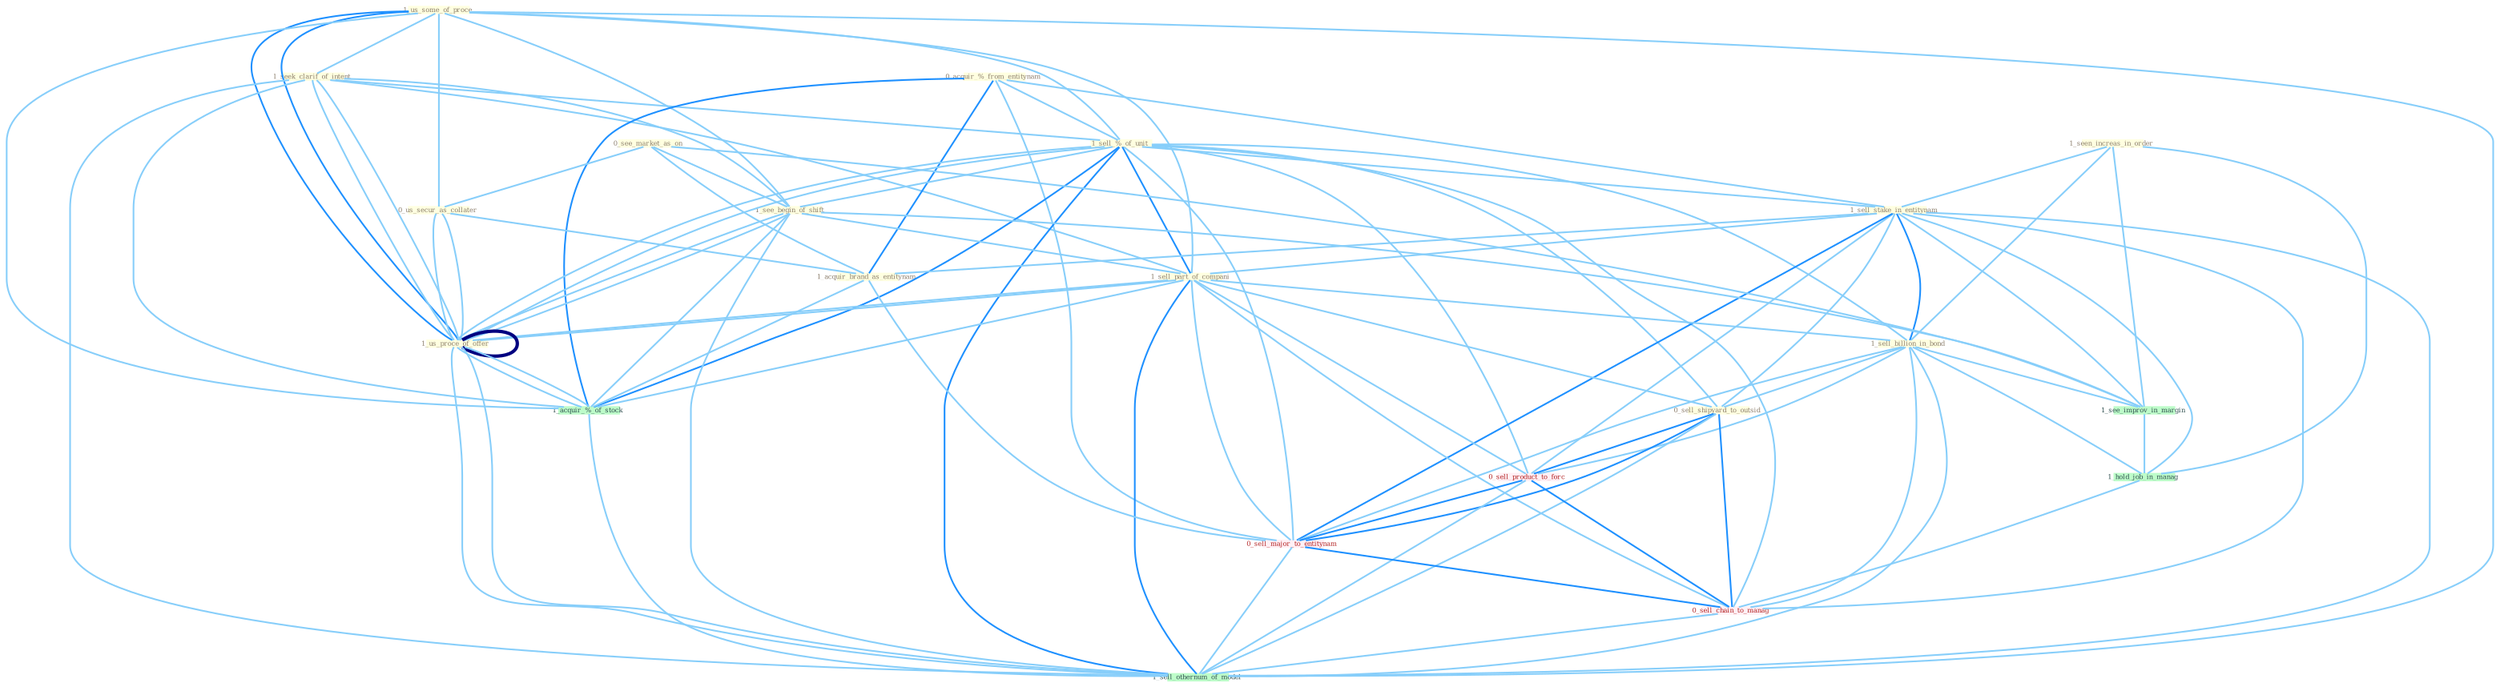 Graph G{ 
    node
    [shape=polygon,style=filled,width=.5,height=.06,color="#BDFCC9",fixedsize=true,fontsize=4,
    fontcolor="#2f4f4f"];
    {node
    [color="#ffffe0", fontcolor="#8b7d6b"] "1_us_some_of_proce " "1_seek_clarif_of_intent " "1_seen_increas_in_order " "0_acquir_%_from_entitynam " "1_sell_%_of_unit " "1_sell_stake_in_entitynam " "0_see_market_as_on " "1_see_begin_of_shift " "0_us_secur_as_collater " "1_sell_part_of_compani " "1_sell_billion_in_bond " "1_us_proce_of_offer " "1_us_proce_of_offer " "0_sell_shipyard_to_outsid " "1_acquir_brand_as_entitynam "}
{node [color="#fff0f5", fontcolor="#b22222"] "0_sell_product_to_forc " "0_sell_major_to_entitynam " "0_sell_chain_to_manag "}
edge [color="#B0E2FF"];

	"1_us_some_of_proce " -- "1_seek_clarif_of_intent " [w="1", color="#87cefa" ];
	"1_us_some_of_proce " -- "1_sell_%_of_unit " [w="1", color="#87cefa" ];
	"1_us_some_of_proce " -- "1_see_begin_of_shift " [w="1", color="#87cefa" ];
	"1_us_some_of_proce " -- "0_us_secur_as_collater " [w="1", color="#87cefa" ];
	"1_us_some_of_proce " -- "1_sell_part_of_compani " [w="1", color="#87cefa" ];
	"1_us_some_of_proce " -- "1_us_proce_of_offer " [w="2", color="#1e90ff" , len=0.8];
	"1_us_some_of_proce " -- "1_us_proce_of_offer " [w="2", color="#1e90ff" , len=0.8];
	"1_us_some_of_proce " -- "1_acquir_%_of_stock " [w="1", color="#87cefa" ];
	"1_us_some_of_proce " -- "1_sell_othernum_of_model " [w="1", color="#87cefa" ];
	"1_seek_clarif_of_intent " -- "1_sell_%_of_unit " [w="1", color="#87cefa" ];
	"1_seek_clarif_of_intent " -- "1_see_begin_of_shift " [w="1", color="#87cefa" ];
	"1_seek_clarif_of_intent " -- "1_sell_part_of_compani " [w="1", color="#87cefa" ];
	"1_seek_clarif_of_intent " -- "1_us_proce_of_offer " [w="1", color="#87cefa" ];
	"1_seek_clarif_of_intent " -- "1_us_proce_of_offer " [w="1", color="#87cefa" ];
	"1_seek_clarif_of_intent " -- "1_acquir_%_of_stock " [w="1", color="#87cefa" ];
	"1_seek_clarif_of_intent " -- "1_sell_othernum_of_model " [w="1", color="#87cefa" ];
	"1_seen_increas_in_order " -- "1_sell_stake_in_entitynam " [w="1", color="#87cefa" ];
	"1_seen_increas_in_order " -- "1_sell_billion_in_bond " [w="1", color="#87cefa" ];
	"1_seen_increas_in_order " -- "1_see_improv_in_margin " [w="1", color="#87cefa" ];
	"1_seen_increas_in_order " -- "1_hold_job_in_manag " [w="1", color="#87cefa" ];
	"0_acquir_%_from_entitynam " -- "1_sell_%_of_unit " [w="1", color="#87cefa" ];
	"0_acquir_%_from_entitynam " -- "1_sell_stake_in_entitynam " [w="1", color="#87cefa" ];
	"0_acquir_%_from_entitynam " -- "1_acquir_brand_as_entitynam " [w="2", color="#1e90ff" , len=0.8];
	"0_acquir_%_from_entitynam " -- "1_acquir_%_of_stock " [w="2", color="#1e90ff" , len=0.8];
	"0_acquir_%_from_entitynam " -- "0_sell_major_to_entitynam " [w="1", color="#87cefa" ];
	"1_sell_%_of_unit " -- "1_sell_stake_in_entitynam " [w="1", color="#87cefa" ];
	"1_sell_%_of_unit " -- "1_see_begin_of_shift " [w="1", color="#87cefa" ];
	"1_sell_%_of_unit " -- "1_sell_part_of_compani " [w="2", color="#1e90ff" , len=0.8];
	"1_sell_%_of_unit " -- "1_sell_billion_in_bond " [w="1", color="#87cefa" ];
	"1_sell_%_of_unit " -- "1_us_proce_of_offer " [w="1", color="#87cefa" ];
	"1_sell_%_of_unit " -- "1_us_proce_of_offer " [w="1", color="#87cefa" ];
	"1_sell_%_of_unit " -- "0_sell_shipyard_to_outsid " [w="1", color="#87cefa" ];
	"1_sell_%_of_unit " -- "1_acquir_%_of_stock " [w="2", color="#1e90ff" , len=0.8];
	"1_sell_%_of_unit " -- "0_sell_product_to_forc " [w="1", color="#87cefa" ];
	"1_sell_%_of_unit " -- "0_sell_major_to_entitynam " [w="1", color="#87cefa" ];
	"1_sell_%_of_unit " -- "0_sell_chain_to_manag " [w="1", color="#87cefa" ];
	"1_sell_%_of_unit " -- "1_sell_othernum_of_model " [w="2", color="#1e90ff" , len=0.8];
	"1_sell_stake_in_entitynam " -- "1_sell_part_of_compani " [w="1", color="#87cefa" ];
	"1_sell_stake_in_entitynam " -- "1_sell_billion_in_bond " [w="2", color="#1e90ff" , len=0.8];
	"1_sell_stake_in_entitynam " -- "0_sell_shipyard_to_outsid " [w="1", color="#87cefa" ];
	"1_sell_stake_in_entitynam " -- "1_acquir_brand_as_entitynam " [w="1", color="#87cefa" ];
	"1_sell_stake_in_entitynam " -- "1_see_improv_in_margin " [w="1", color="#87cefa" ];
	"1_sell_stake_in_entitynam " -- "1_hold_job_in_manag " [w="1", color="#87cefa" ];
	"1_sell_stake_in_entitynam " -- "0_sell_product_to_forc " [w="1", color="#87cefa" ];
	"1_sell_stake_in_entitynam " -- "0_sell_major_to_entitynam " [w="2", color="#1e90ff" , len=0.8];
	"1_sell_stake_in_entitynam " -- "0_sell_chain_to_manag " [w="1", color="#87cefa" ];
	"1_sell_stake_in_entitynam " -- "1_sell_othernum_of_model " [w="1", color="#87cefa" ];
	"0_see_market_as_on " -- "1_see_begin_of_shift " [w="1", color="#87cefa" ];
	"0_see_market_as_on " -- "0_us_secur_as_collater " [w="1", color="#87cefa" ];
	"0_see_market_as_on " -- "1_acquir_brand_as_entitynam " [w="1", color="#87cefa" ];
	"0_see_market_as_on " -- "1_see_improv_in_margin " [w="1", color="#87cefa" ];
	"1_see_begin_of_shift " -- "1_sell_part_of_compani " [w="1", color="#87cefa" ];
	"1_see_begin_of_shift " -- "1_us_proce_of_offer " [w="1", color="#87cefa" ];
	"1_see_begin_of_shift " -- "1_us_proce_of_offer " [w="1", color="#87cefa" ];
	"1_see_begin_of_shift " -- "1_see_improv_in_margin " [w="1", color="#87cefa" ];
	"1_see_begin_of_shift " -- "1_acquir_%_of_stock " [w="1", color="#87cefa" ];
	"1_see_begin_of_shift " -- "1_sell_othernum_of_model " [w="1", color="#87cefa" ];
	"0_us_secur_as_collater " -- "1_us_proce_of_offer " [w="1", color="#87cefa" ];
	"0_us_secur_as_collater " -- "1_us_proce_of_offer " [w="1", color="#87cefa" ];
	"0_us_secur_as_collater " -- "1_acquir_brand_as_entitynam " [w="1", color="#87cefa" ];
	"1_sell_part_of_compani " -- "1_sell_billion_in_bond " [w="1", color="#87cefa" ];
	"1_sell_part_of_compani " -- "1_us_proce_of_offer " [w="1", color="#87cefa" ];
	"1_sell_part_of_compani " -- "1_us_proce_of_offer " [w="1", color="#87cefa" ];
	"1_sell_part_of_compani " -- "0_sell_shipyard_to_outsid " [w="1", color="#87cefa" ];
	"1_sell_part_of_compani " -- "1_acquir_%_of_stock " [w="1", color="#87cefa" ];
	"1_sell_part_of_compani " -- "0_sell_product_to_forc " [w="1", color="#87cefa" ];
	"1_sell_part_of_compani " -- "0_sell_major_to_entitynam " [w="1", color="#87cefa" ];
	"1_sell_part_of_compani " -- "0_sell_chain_to_manag " [w="1", color="#87cefa" ];
	"1_sell_part_of_compani " -- "1_sell_othernum_of_model " [w="2", color="#1e90ff" , len=0.8];
	"1_sell_billion_in_bond " -- "0_sell_shipyard_to_outsid " [w="1", color="#87cefa" ];
	"1_sell_billion_in_bond " -- "1_see_improv_in_margin " [w="1", color="#87cefa" ];
	"1_sell_billion_in_bond " -- "1_hold_job_in_manag " [w="1", color="#87cefa" ];
	"1_sell_billion_in_bond " -- "0_sell_product_to_forc " [w="1", color="#87cefa" ];
	"1_sell_billion_in_bond " -- "0_sell_major_to_entitynam " [w="1", color="#87cefa" ];
	"1_sell_billion_in_bond " -- "0_sell_chain_to_manag " [w="1", color="#87cefa" ];
	"1_sell_billion_in_bond " -- "1_sell_othernum_of_model " [w="1", color="#87cefa" ];
	"1_us_proce_of_offer " -- "1_us_proce_of_offer " [w="4", style=bold, color="#000080", len=0.4];
	"1_us_proce_of_offer " -- "1_acquir_%_of_stock " [w="1", color="#87cefa" ];
	"1_us_proce_of_offer " -- "1_sell_othernum_of_model " [w="1", color="#87cefa" ];
	"1_us_proce_of_offer " -- "1_acquir_%_of_stock " [w="1", color="#87cefa" ];
	"1_us_proce_of_offer " -- "1_sell_othernum_of_model " [w="1", color="#87cefa" ];
	"0_sell_shipyard_to_outsid " -- "0_sell_product_to_forc " [w="2", color="#1e90ff" , len=0.8];
	"0_sell_shipyard_to_outsid " -- "0_sell_major_to_entitynam " [w="2", color="#1e90ff" , len=0.8];
	"0_sell_shipyard_to_outsid " -- "0_sell_chain_to_manag " [w="2", color="#1e90ff" , len=0.8];
	"0_sell_shipyard_to_outsid " -- "1_sell_othernum_of_model " [w="1", color="#87cefa" ];
	"1_acquir_brand_as_entitynam " -- "1_acquir_%_of_stock " [w="1", color="#87cefa" ];
	"1_acquir_brand_as_entitynam " -- "0_sell_major_to_entitynam " [w="1", color="#87cefa" ];
	"1_see_improv_in_margin " -- "1_hold_job_in_manag " [w="1", color="#87cefa" ];
	"1_acquir_%_of_stock " -- "1_sell_othernum_of_model " [w="1", color="#87cefa" ];
	"1_hold_job_in_manag " -- "0_sell_chain_to_manag " [w="1", color="#87cefa" ];
	"0_sell_product_to_forc " -- "0_sell_major_to_entitynam " [w="2", color="#1e90ff" , len=0.8];
	"0_sell_product_to_forc " -- "0_sell_chain_to_manag " [w="2", color="#1e90ff" , len=0.8];
	"0_sell_product_to_forc " -- "1_sell_othernum_of_model " [w="1", color="#87cefa" ];
	"0_sell_major_to_entitynam " -- "0_sell_chain_to_manag " [w="2", color="#1e90ff" , len=0.8];
	"0_sell_major_to_entitynam " -- "1_sell_othernum_of_model " [w="1", color="#87cefa" ];
	"0_sell_chain_to_manag " -- "1_sell_othernum_of_model " [w="1", color="#87cefa" ];
}